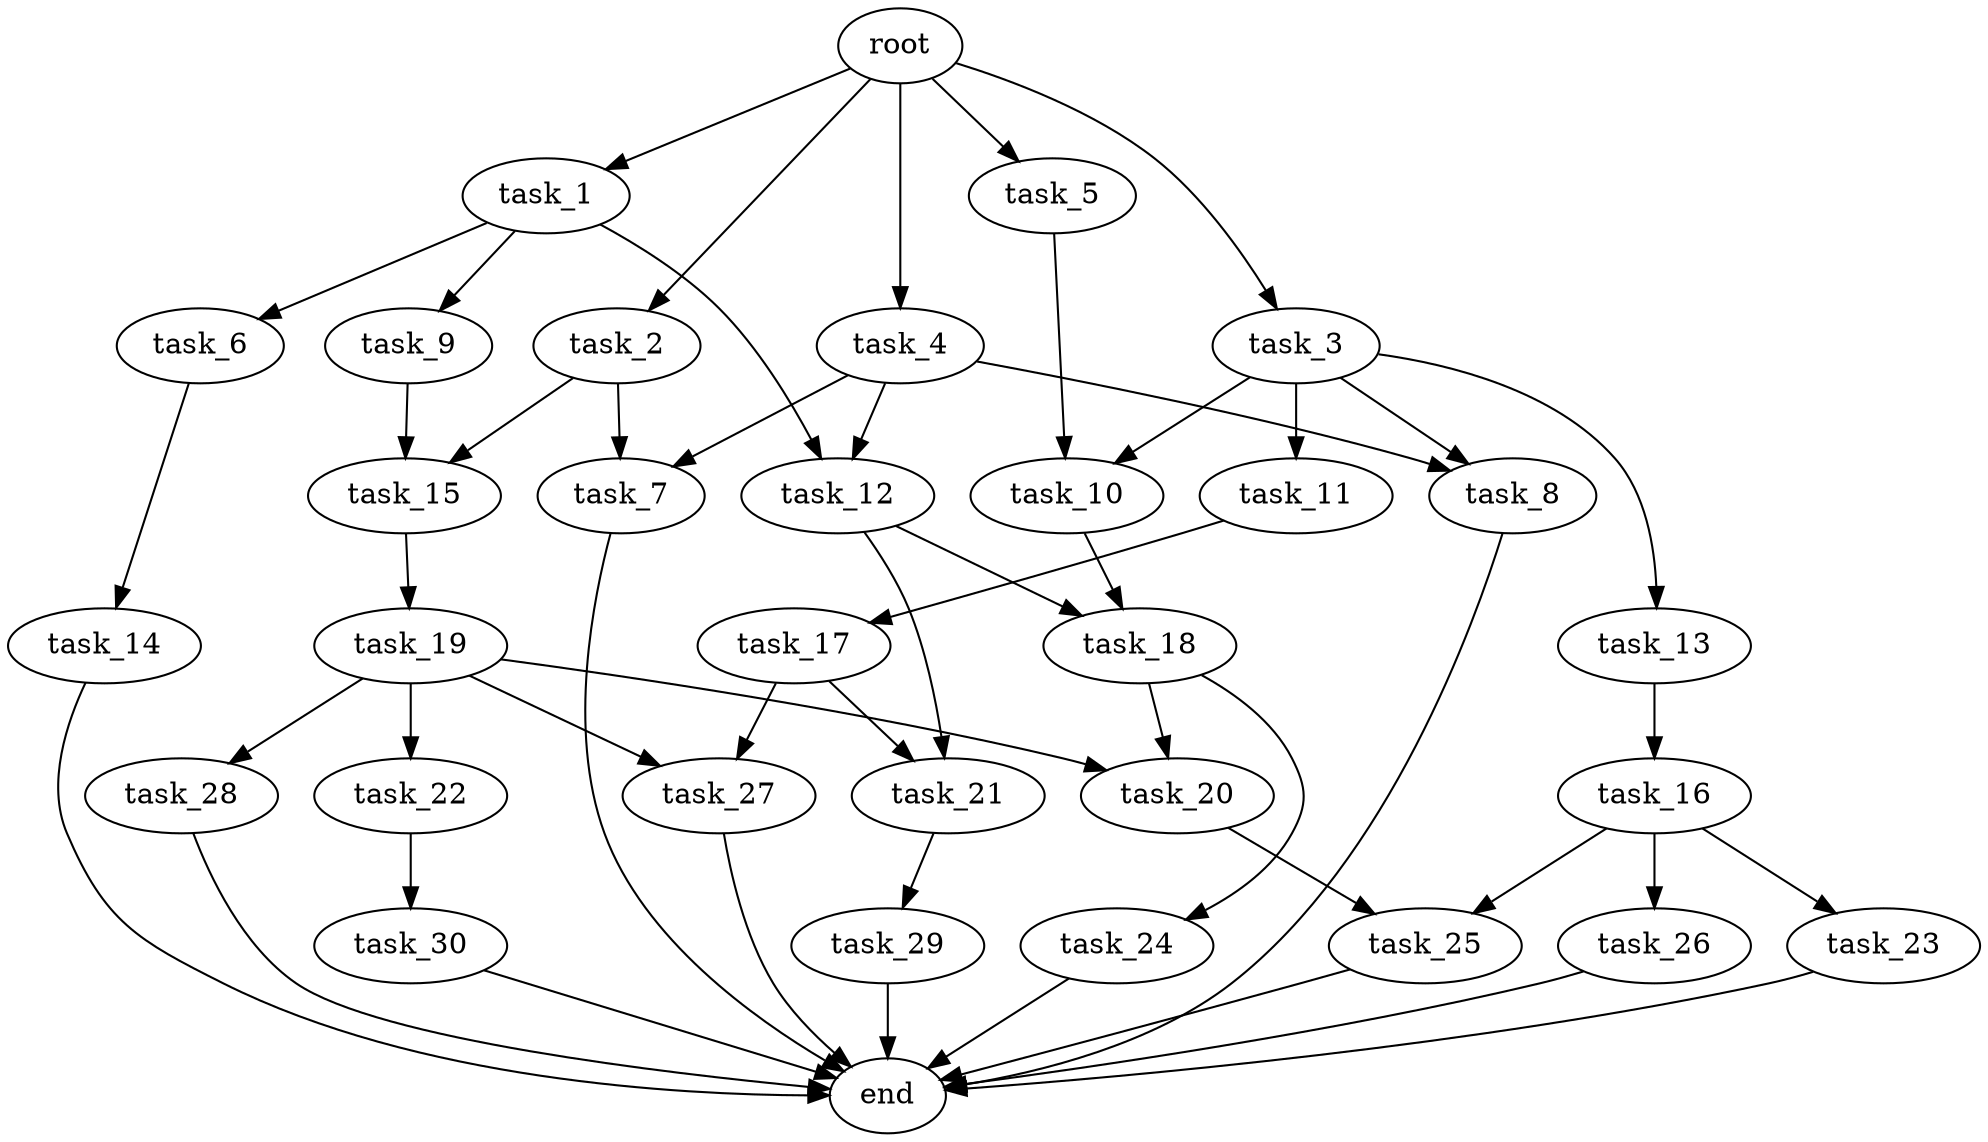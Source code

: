 digraph G {
  root [size="0.000000e+00"];
  task_1 [size="8.596057e+09"];
  task_2 [size="5.044091e+09"];
  task_3 [size="4.198530e+09"];
  task_4 [size="1.496462e+09"];
  task_5 [size="9.638895e+08"];
  task_6 [size="4.759216e+09"];
  task_7 [size="6.147867e+09"];
  task_8 [size="3.913266e+08"];
  task_9 [size="7.838898e+09"];
  task_10 [size="5.033789e+09"];
  task_11 [size="1.176047e+09"];
  task_12 [size="4.822927e+09"];
  task_13 [size="1.304158e+09"];
  task_14 [size="6.035143e+09"];
  task_15 [size="8.275390e+09"];
  task_16 [size="8.969793e+09"];
  task_17 [size="7.748929e+09"];
  task_18 [size="6.492668e+09"];
  task_19 [size="5.220920e+09"];
  task_20 [size="3.704404e+09"];
  task_21 [size="4.353394e+08"];
  task_22 [size="5.298635e+09"];
  task_23 [size="2.295633e+09"];
  task_24 [size="8.023200e+09"];
  task_25 [size="7.895766e+09"];
  task_26 [size="3.812984e+09"];
  task_27 [size="5.890892e+09"];
  task_28 [size="7.414199e+09"];
  task_29 [size="7.615631e+09"];
  task_30 [size="6.967379e+09"];
  end [size="0.000000e+00"];

  root -> task_1 [size="1.000000e-12"];
  root -> task_2 [size="1.000000e-12"];
  root -> task_3 [size="1.000000e-12"];
  root -> task_4 [size="1.000000e-12"];
  root -> task_5 [size="1.000000e-12"];
  task_1 -> task_6 [size="4.759216e+08"];
  task_1 -> task_9 [size="7.838898e+08"];
  task_1 -> task_12 [size="2.411464e+08"];
  task_2 -> task_7 [size="3.073933e+08"];
  task_2 -> task_15 [size="4.137695e+08"];
  task_3 -> task_8 [size="1.956633e+07"];
  task_3 -> task_10 [size="2.516894e+08"];
  task_3 -> task_11 [size="1.176047e+08"];
  task_3 -> task_13 [size="1.304158e+08"];
  task_4 -> task_7 [size="3.073933e+08"];
  task_4 -> task_8 [size="1.956633e+07"];
  task_4 -> task_12 [size="2.411464e+08"];
  task_5 -> task_10 [size="2.516894e+08"];
  task_6 -> task_14 [size="6.035143e+08"];
  task_7 -> end [size="1.000000e-12"];
  task_8 -> end [size="1.000000e-12"];
  task_9 -> task_15 [size="4.137695e+08"];
  task_10 -> task_18 [size="3.246334e+08"];
  task_11 -> task_17 [size="7.748929e+08"];
  task_12 -> task_18 [size="3.246334e+08"];
  task_12 -> task_21 [size="2.176697e+07"];
  task_13 -> task_16 [size="8.969793e+08"];
  task_14 -> end [size="1.000000e-12"];
  task_15 -> task_19 [size="5.220920e+08"];
  task_16 -> task_23 [size="2.295633e+08"];
  task_16 -> task_25 [size="3.947883e+08"];
  task_16 -> task_26 [size="3.812984e+08"];
  task_17 -> task_21 [size="2.176697e+07"];
  task_17 -> task_27 [size="2.945446e+08"];
  task_18 -> task_20 [size="1.852202e+08"];
  task_18 -> task_24 [size="8.023200e+08"];
  task_19 -> task_20 [size="1.852202e+08"];
  task_19 -> task_22 [size="5.298635e+08"];
  task_19 -> task_27 [size="2.945446e+08"];
  task_19 -> task_28 [size="7.414199e+08"];
  task_20 -> task_25 [size="3.947883e+08"];
  task_21 -> task_29 [size="7.615631e+08"];
  task_22 -> task_30 [size="6.967379e+08"];
  task_23 -> end [size="1.000000e-12"];
  task_24 -> end [size="1.000000e-12"];
  task_25 -> end [size="1.000000e-12"];
  task_26 -> end [size="1.000000e-12"];
  task_27 -> end [size="1.000000e-12"];
  task_28 -> end [size="1.000000e-12"];
  task_29 -> end [size="1.000000e-12"];
  task_30 -> end [size="1.000000e-12"];
}
